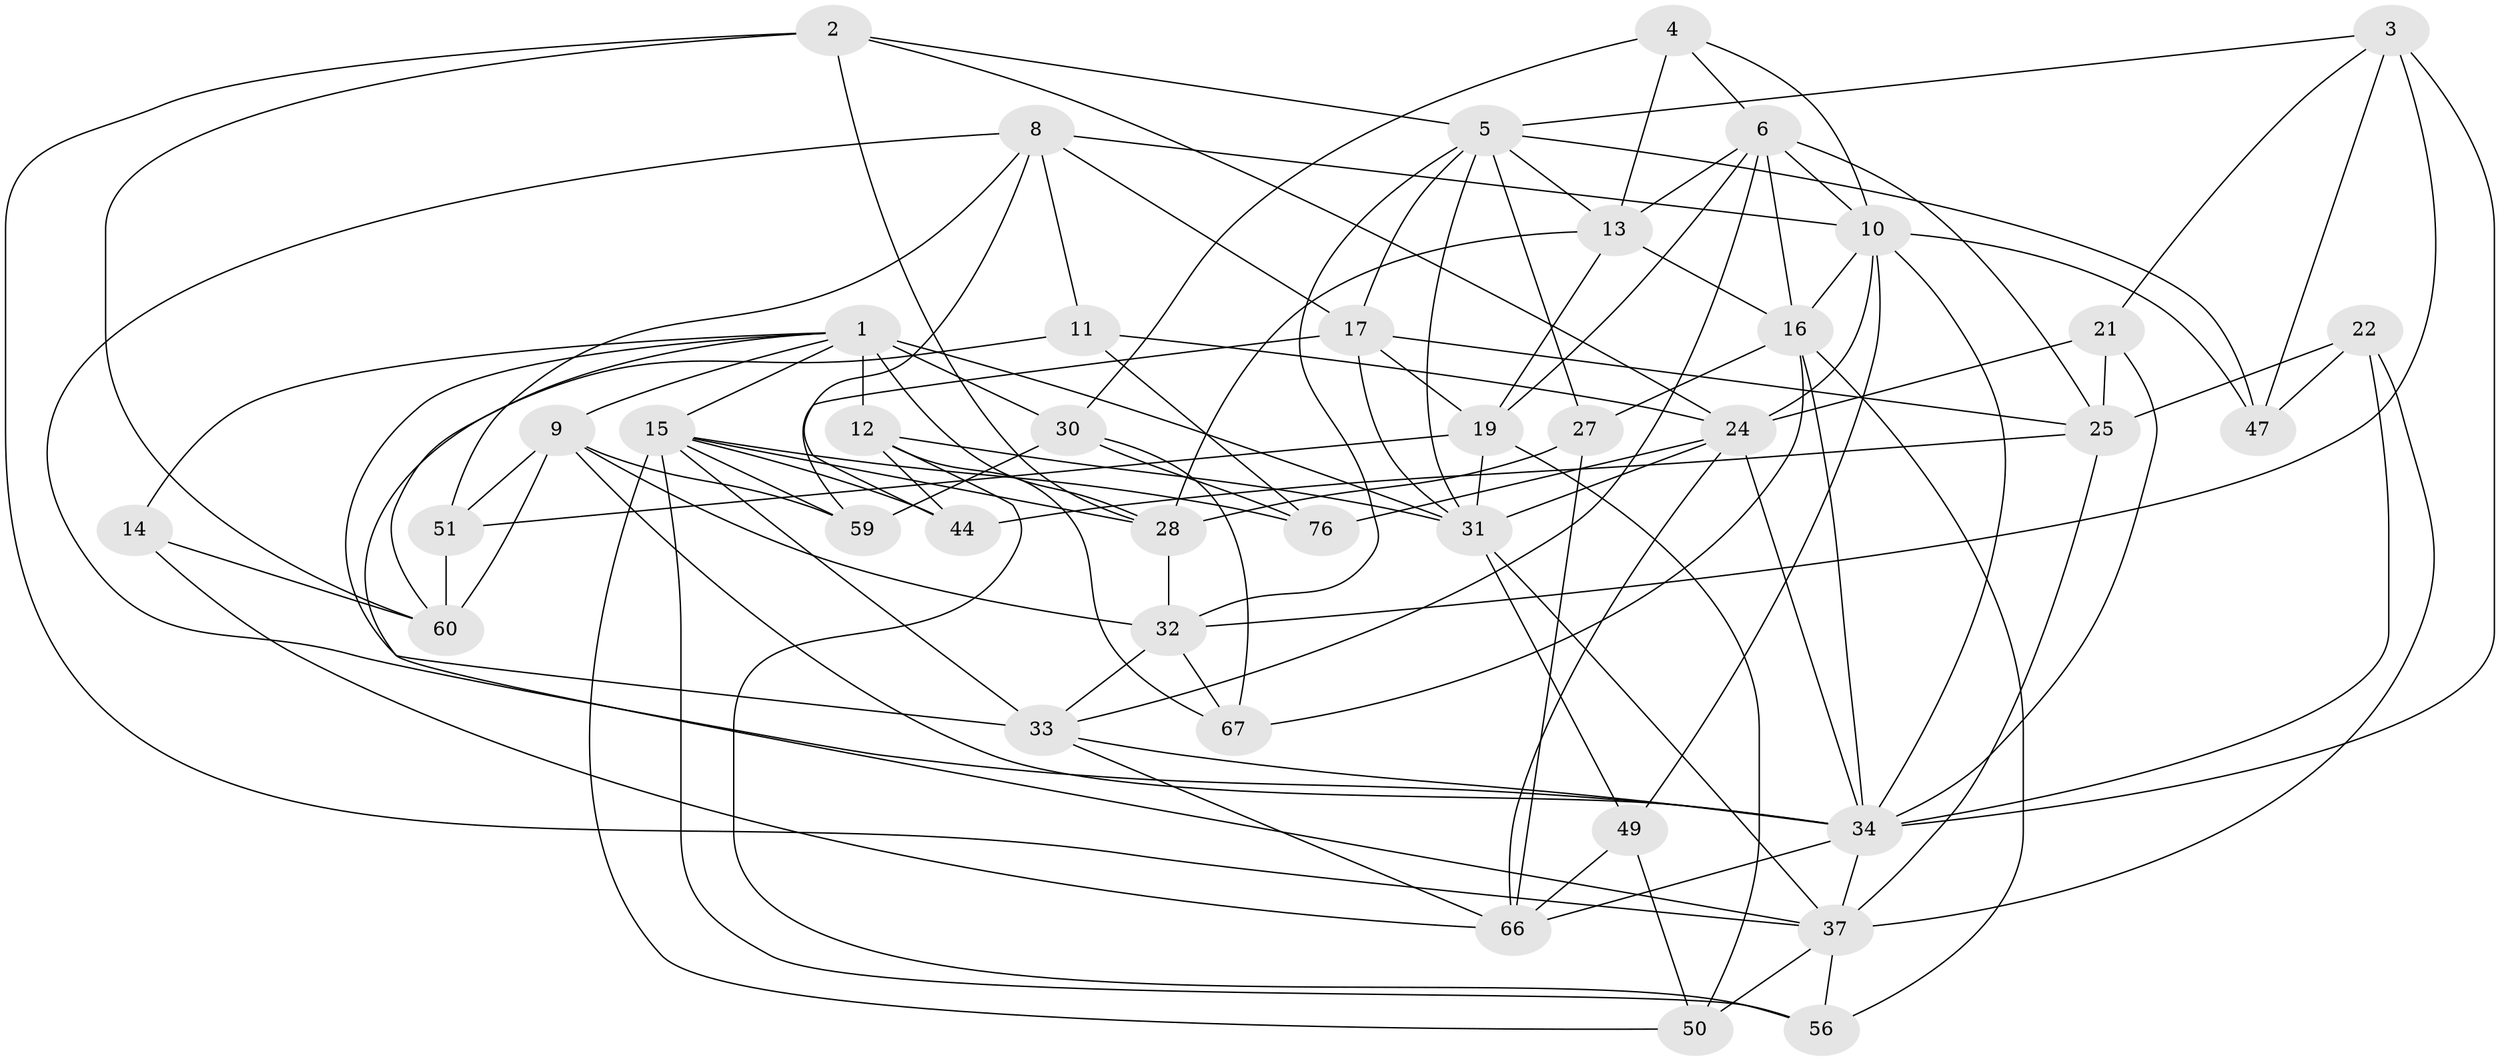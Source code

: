 // original degree distribution, {4: 1.0}
// Generated by graph-tools (version 1.1) at 2025/16/03/09/25 04:16:42]
// undirected, 40 vertices, 113 edges
graph export_dot {
graph [start="1"]
  node [color=gray90,style=filled];
  1 [super="+48+63"];
  2 [super="+26"];
  3 [super="+57"];
  4;
  5 [super="+72+71"];
  6 [super="+43+7"];
  8 [super="+61"];
  9 [super="+18"];
  10 [super="+39+75"];
  11;
  12 [super="+23"];
  13 [super="+45"];
  14;
  15 [super="+40+65"];
  16 [super="+35+29"];
  17 [super="+20"];
  19 [super="+41"];
  21;
  22;
  24 [super="+58+69"];
  25 [super="+42"];
  27;
  28 [super="+46"];
  30 [super="+77"];
  31 [super="+68+38"];
  32 [super="+36"];
  33 [super="+54"];
  34 [super="+62+74+53"];
  37 [super="+52+64"];
  44;
  47;
  49;
  50;
  51;
  56;
  59;
  60 [super="+70"];
  66 [super="+73"];
  67;
  76;
  1 -- 12 [weight=2];
  1 -- 14;
  1 -- 9;
  1 -- 28 [weight=2];
  1 -- 30 [weight=2];
  1 -- 15;
  1 -- 33;
  1 -- 60;
  1 -- 31;
  2 -- 28 [weight=2];
  2 -- 37;
  2 -- 24;
  2 -- 60;
  2 -- 5;
  3 -- 47;
  3 -- 32;
  3 -- 5;
  3 -- 34 [weight=2];
  3 -- 21;
  4 -- 13;
  4 -- 10;
  4 -- 30;
  4 -- 6;
  5 -- 27;
  5 -- 47;
  5 -- 17;
  5 -- 13;
  5 -- 31;
  5 -- 32;
  6 -- 16 [weight=2];
  6 -- 33;
  6 -- 19;
  6 -- 10;
  6 -- 13;
  6 -- 25;
  8 -- 44;
  8 -- 11;
  8 -- 10;
  8 -- 34;
  8 -- 51;
  8 -- 17;
  9 -- 51;
  9 -- 32;
  9 -- 59;
  9 -- 60;
  9 -- 34;
  10 -- 47;
  10 -- 16;
  10 -- 49;
  10 -- 34;
  10 -- 24;
  11 -- 76;
  11 -- 24;
  11 -- 37;
  12 -- 44;
  12 -- 56;
  12 -- 67;
  12 -- 31;
  13 -- 19;
  13 -- 28;
  13 -- 16;
  14 -- 60 [weight=2];
  14 -- 66;
  15 -- 28;
  15 -- 56;
  15 -- 59;
  15 -- 33;
  15 -- 50;
  15 -- 44;
  15 -- 76;
  16 -- 56;
  16 -- 27;
  16 -- 67;
  16 -- 34;
  17 -- 19;
  17 -- 31;
  17 -- 59;
  17 -- 25;
  19 -- 50;
  19 -- 51;
  19 -- 31;
  21 -- 34;
  21 -- 24;
  21 -- 25;
  22 -- 47;
  22 -- 34;
  22 -- 37;
  22 -- 25;
  24 -- 31;
  24 -- 34;
  24 -- 76;
  24 -- 66;
  25 -- 44;
  25 -- 37;
  27 -- 28;
  27 -- 66;
  28 -- 32;
  30 -- 67;
  30 -- 59;
  30 -- 76;
  31 -- 37;
  31 -- 49;
  32 -- 67;
  32 -- 33;
  33 -- 66;
  33 -- 34;
  34 -- 37;
  34 -- 66;
  37 -- 56;
  37 -- 50;
  49 -- 50;
  49 -- 66;
  51 -- 60;
}
